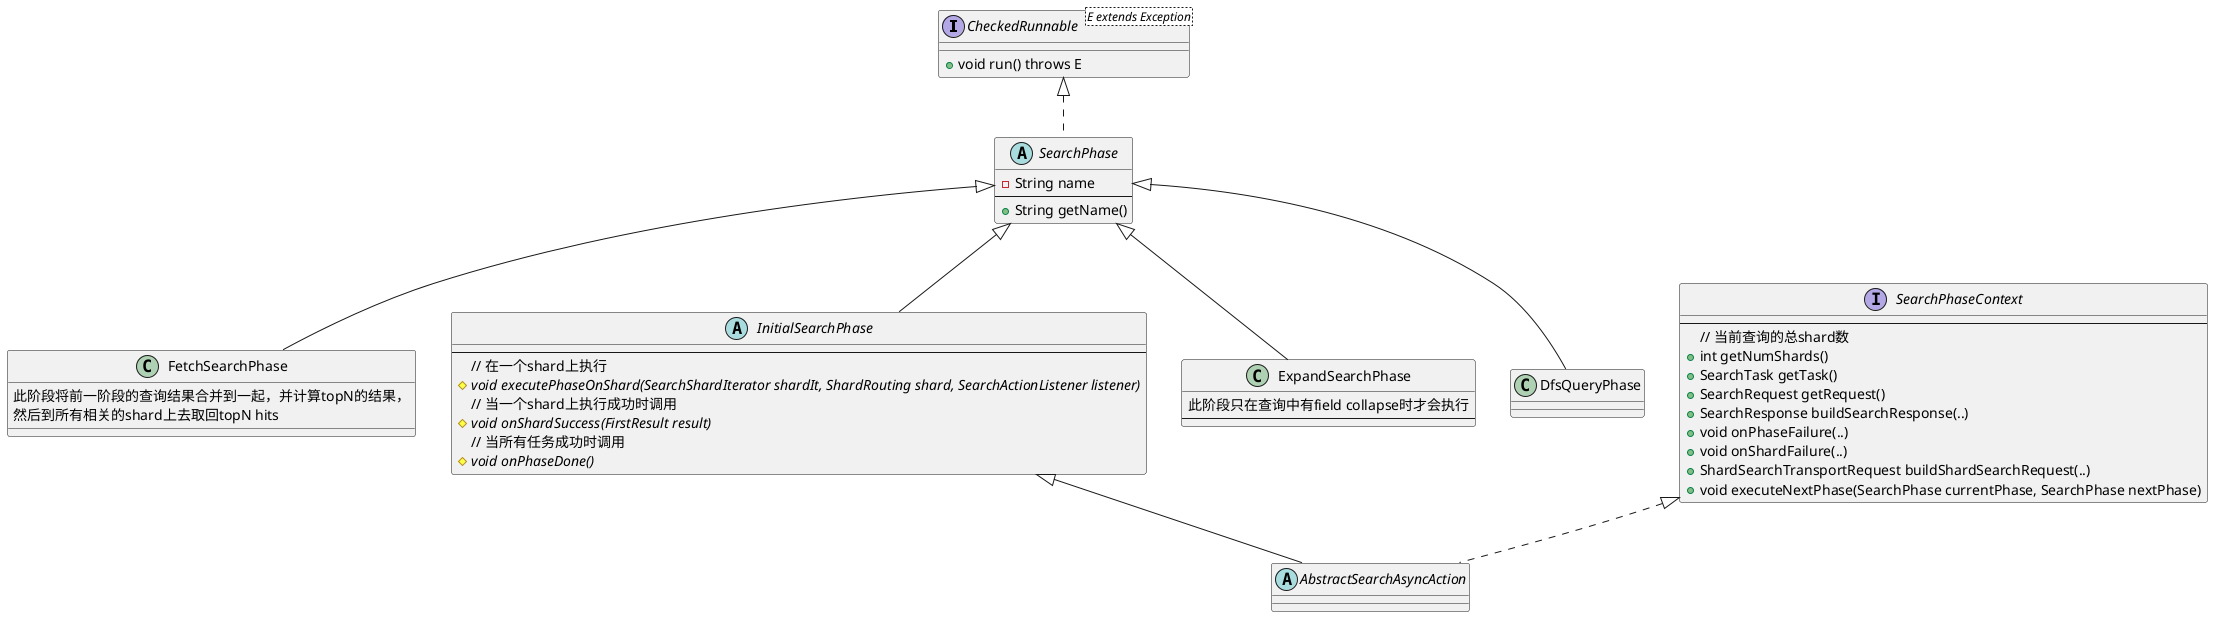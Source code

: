 @startuml

interface CheckedRunnable<E extends Exception>{
    +void run() throws E
}

abstract class SearchPhase implements CheckedRunnable{
    -String name
    ---
    +String getName()
}

class FetchSearchPhase extends SearchPhase{
    此阶段将前一阶段的查询结果合并到一起，并计算topN的结果，
    然后到所有相关的shard上去取回topN hits
}

abstract class InitialSearchPhase extends SearchPhase{
    ---
    // 在一个shard上执行
    #{abstract} void executePhaseOnShard(SearchShardIterator shardIt, ShardRouting shard, SearchActionListener listener)
    // 当一个shard上执行成功时调用
    #{abstract} void onShardSuccess(FirstResult result)
    // 当所有任务成功时调用
    #{abstract} void onPhaseDone()
}

abstract class AbstractSearchAsyncAction extends InitialSearchPhase implements SearchPhaseContext

class ExpandSearchPhase extends SearchPhase{
    此阶段只在查询中有field collapse时才会执行
    ---
}

class DfsQueryPhase extends SearchPhase{
}

interface SearchPhaseContext{
    ---
    // 当前查询的总shard数
    +int getNumShards()
    +SearchTask getTask()
    +SearchRequest getRequest()
    +SearchResponse buildSearchResponse(..)
    +void onPhaseFailure(..)
    +void onShardFailure(..)
    +ShardSearchTransportRequest buildShardSearchRequest(..)
    +void executeNextPhase(SearchPhase currentPhase, SearchPhase nextPhase)
}

@enduml